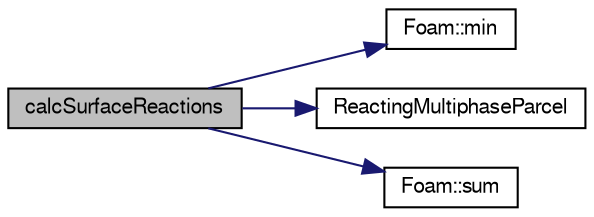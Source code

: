 digraph "calcSurfaceReactions"
{
  bgcolor="transparent";
  edge [fontname="FreeSans",fontsize="10",labelfontname="FreeSans",labelfontsize="10"];
  node [fontname="FreeSans",fontsize="10",shape=record];
  rankdir="LR";
  Node92 [label="calcSurfaceReactions",height=0.2,width=0.4,color="black", fillcolor="grey75", style="filled", fontcolor="black"];
  Node92 -> Node93 [color="midnightblue",fontsize="10",style="solid",fontname="FreeSans"];
  Node93 [label="Foam::min",height=0.2,width=0.4,color="black",URL="$a21124.html#a253e112ad2d56d96230ff39ea7f442dc"];
  Node92 -> Node94 [color="midnightblue",fontsize="10",style="solid",fontname="FreeSans"];
  Node94 [label="ReactingMultiphaseParcel",height=0.2,width=0.4,color="black",URL="$a23910.html#a4d4d9067d7183a1fceb34f0fd657c754",tooltip="Construct from owner, position, and cloud owner. "];
  Node92 -> Node95 [color="midnightblue",fontsize="10",style="solid",fontname="FreeSans"];
  Node95 [label="Foam::sum",height=0.2,width=0.4,color="black",URL="$a21124.html#a3d8733143aad0e03b300186ab4bef137"];
}
